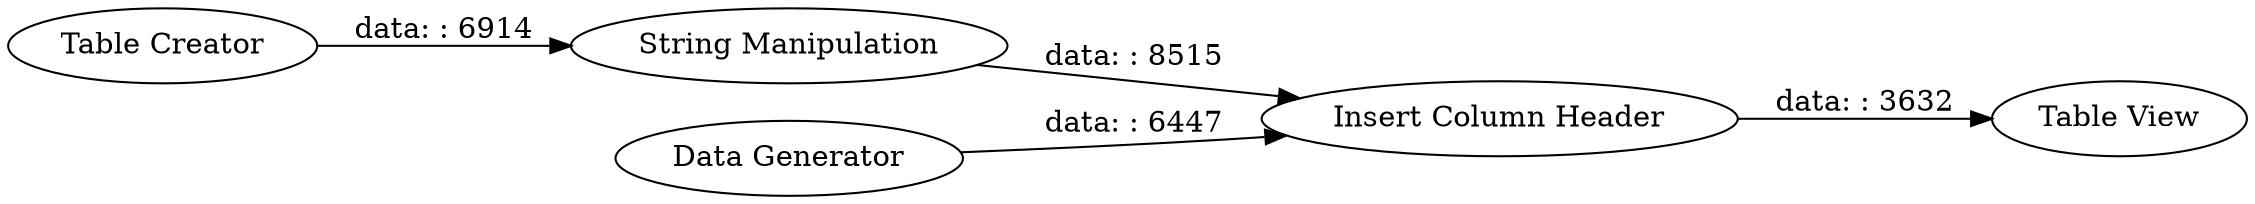 digraph {
	"-6075338260429144388_1" [label="Table Creator"]
	"-6075338260429144388_5" [label="Insert Column Header"]
	"-6075338260429144388_4" [label="String Manipulation"]
	"-6075338260429144388_6" [label="Table View"]
	"-6075338260429144388_2" [label="Data Generator"]
	"-6075338260429144388_1" -> "-6075338260429144388_4" [label="data: : 6914"]
	"-6075338260429144388_5" -> "-6075338260429144388_6" [label="data: : 3632"]
	"-6075338260429144388_4" -> "-6075338260429144388_5" [label="data: : 8515"]
	"-6075338260429144388_2" -> "-6075338260429144388_5" [label="data: : 6447"]
	rankdir=LR
}
